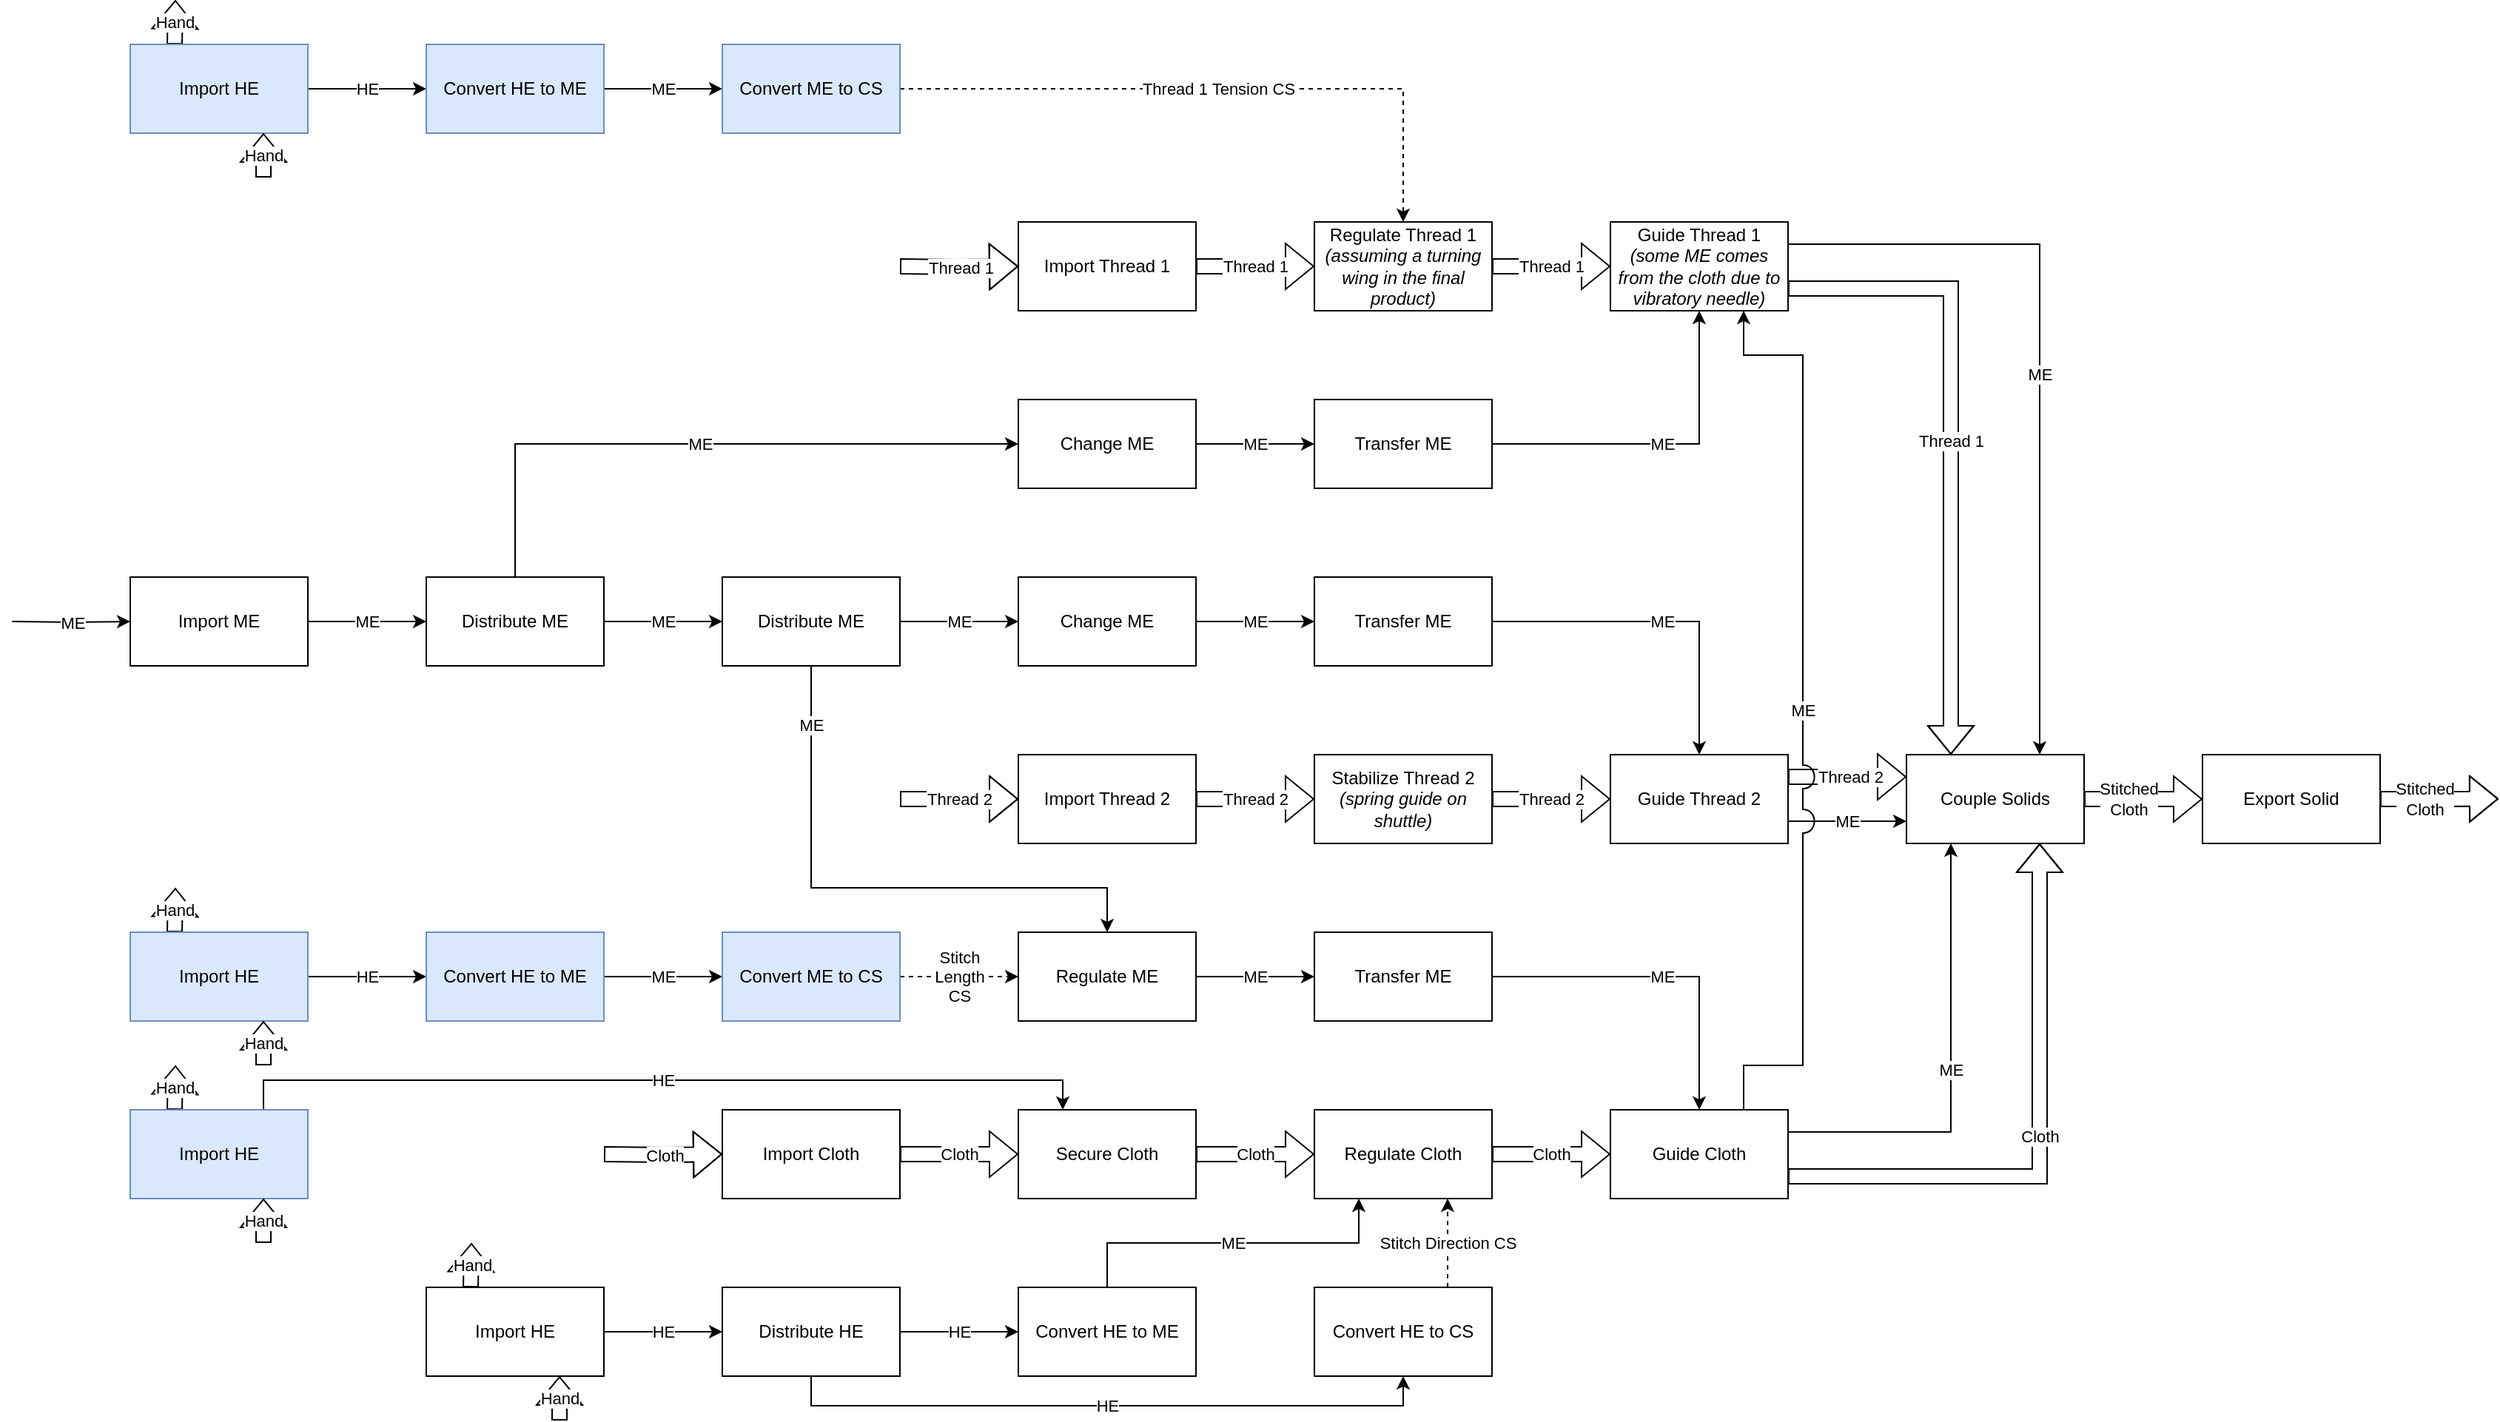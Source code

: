 <mxfile version="20.3.0" type="device"><diagram id="cwnVik55pxJ7IUfIfjsC" name="Page-1"><mxGraphModel dx="1580" dy="1944" grid="1" gridSize="10" guides="1" tooltips="1" connect="1" arrows="1" fold="1" page="1" pageScale="1" pageWidth="1100" pageHeight="850" math="0" shadow="0"><root><mxCell id="0"/><mxCell id="1" parent="0"/><mxCell id="_heg-QlI0kHHMiUhbSec-5" value="ME" style="edgeStyle=orthogonalEdgeStyle;rounded=0;orthogonalLoop=1;jettySize=auto;html=1;exitX=1;exitY=0.5;exitDx=0;exitDy=0;entryX=0;entryY=0.5;entryDx=0;entryDy=0;" parent="1" source="_heg-QlI0kHHMiUhbSec-1" target="_heg-QlI0kHHMiUhbSec-3" edge="1"><mxGeometry relative="1" as="geometry"/></mxCell><mxCell id="_heg-QlI0kHHMiUhbSec-1" value="Import ME" style="rounded=0;whiteSpace=wrap;html=1;" parent="1" vertex="1"><mxGeometry x="120" y="310" width="120" height="60" as="geometry"/></mxCell><mxCell id="_heg-QlI0kHHMiUhbSec-2" value="ME" style="edgeStyle=orthogonalEdgeStyle;rounded=0;orthogonalLoop=1;jettySize=auto;html=1;entryX=0;entryY=0.5;entryDx=0;entryDy=0;" parent="1" target="_heg-QlI0kHHMiUhbSec-1" edge="1"><mxGeometry relative="1" as="geometry"><mxPoint x="40" y="340" as="sourcePoint"/></mxGeometry></mxCell><mxCell id="_heg-QlI0kHHMiUhbSec-6" value="ME" style="edgeStyle=orthogonalEdgeStyle;rounded=0;orthogonalLoop=1;jettySize=auto;html=1;exitX=1;exitY=0.5;exitDx=0;exitDy=0;entryX=0;entryY=0.5;entryDx=0;entryDy=0;" parent="1" source="_heg-QlI0kHHMiUhbSec-3" target="_heg-QlI0kHHMiUhbSec-4" edge="1"><mxGeometry relative="1" as="geometry"/></mxCell><mxCell id="_heg-QlI0kHHMiUhbSec-9" value="ME" style="edgeStyle=orthogonalEdgeStyle;rounded=0;orthogonalLoop=1;jettySize=auto;html=1;exitX=0.5;exitY=0;exitDx=0;exitDy=0;entryX=0;entryY=0.5;entryDx=0;entryDy=0;" parent="1" source="_heg-QlI0kHHMiUhbSec-3" target="_heg-QlI0kHHMiUhbSec-8" edge="1"><mxGeometry relative="1" as="geometry"/></mxCell><mxCell id="_heg-QlI0kHHMiUhbSec-3" value="Distribute ME" style="rounded=0;whiteSpace=wrap;html=1;" parent="1" vertex="1"><mxGeometry x="320" y="310" width="120" height="60" as="geometry"/></mxCell><mxCell id="_heg-QlI0kHHMiUhbSec-34" value="ME" style="edgeStyle=orthogonalEdgeStyle;rounded=0;jumpStyle=arc;orthogonalLoop=1;jettySize=auto;html=1;exitX=0.5;exitY=1;exitDx=0;exitDy=0;entryX=0.5;entryY=0;entryDx=0;entryDy=0;" parent="1" source="_heg-QlI0kHHMiUhbSec-4" target="_heg-QlI0kHHMiUhbSec-23" edge="1"><mxGeometry x="-0.789" relative="1" as="geometry"><Array as="points"><mxPoint x="580" y="520"/><mxPoint x="780" y="520"/></Array><mxPoint as="offset"/></mxGeometry></mxCell><mxCell id="_heg-QlI0kHHMiUhbSec-4" value="Distribute ME" style="rounded=0;whiteSpace=wrap;html=1;" parent="1" vertex="1"><mxGeometry x="520" y="310" width="120" height="60" as="geometry"/></mxCell><mxCell id="_heg-QlI0kHHMiUhbSec-8" value="Change ME" style="rounded=0;whiteSpace=wrap;html=1;" parent="1" vertex="1"><mxGeometry x="720" y="190" width="120" height="60" as="geometry"/></mxCell><mxCell id="_heg-QlI0kHHMiUhbSec-17" value="ME" style="edgeStyle=orthogonalEdgeStyle;rounded=0;orthogonalLoop=1;jettySize=auto;html=1;exitX=1;exitY=0.5;exitDx=0;exitDy=0;entryX=0.5;entryY=1;entryDx=0;entryDy=0;" parent="1" source="_heg-QlI0kHHMiUhbSec-10" target="_heg-QlI0kHHMiUhbSec-11" edge="1"><mxGeometry relative="1" as="geometry"/></mxCell><mxCell id="_heg-QlI0kHHMiUhbSec-10" value="Transfer ME" style="rounded=0;whiteSpace=wrap;html=1;" parent="1" vertex="1"><mxGeometry x="920" y="190" width="120" height="60" as="geometry"/></mxCell><mxCell id="_heg-QlI0kHHMiUhbSec-66" value="Thread 1" style="edgeStyle=orthogonalEdgeStyle;shape=flexArrow;rounded=0;jumpStyle=arc;orthogonalLoop=1;jettySize=auto;html=1;exitX=1;exitY=0.75;exitDx=0;exitDy=0;entryX=0.25;entryY=0;entryDx=0;entryDy=0;" parent="1" source="_heg-QlI0kHHMiUhbSec-11" target="_heg-QlI0kHHMiUhbSec-56" edge="1"><mxGeometry relative="1" as="geometry"/></mxCell><mxCell id="_heg-QlI0kHHMiUhbSec-70" value="ME" style="edgeStyle=orthogonalEdgeStyle;rounded=0;jumpStyle=arc;orthogonalLoop=1;jettySize=auto;html=1;exitX=1;exitY=0.25;exitDx=0;exitDy=0;entryX=0.75;entryY=0;entryDx=0;entryDy=0;" parent="1" source="_heg-QlI0kHHMiUhbSec-11" target="_heg-QlI0kHHMiUhbSec-56" edge="1"><mxGeometry relative="1" as="geometry"/></mxCell><mxCell id="_heg-QlI0kHHMiUhbSec-11" value="Guide Thread 1&lt;br&gt;&lt;i&gt;(some ME comes from the cloth due to vibratory needle)&lt;/i&gt;" style="rounded=0;whiteSpace=wrap;html=1;" parent="1" vertex="1"><mxGeometry x="1120" y="70" width="120" height="60" as="geometry"/></mxCell><mxCell id="_heg-QlI0kHHMiUhbSec-16" value="ME" style="edgeStyle=orthogonalEdgeStyle;rounded=0;orthogonalLoop=1;jettySize=auto;html=1;exitX=1;exitY=0.5;exitDx=0;exitDy=0;entryX=0;entryY=0.5;entryDx=0;entryDy=0;" parent="1" source="_heg-QlI0kHHMiUhbSec-8" target="_heg-QlI0kHHMiUhbSec-10" edge="1"><mxGeometry relative="1" as="geometry"><mxPoint x="840" y="220" as="sourcePoint"/></mxGeometry></mxCell><mxCell id="_heg-QlI0kHHMiUhbSec-88" value="Cloth" style="edgeStyle=orthogonalEdgeStyle;shape=flexArrow;rounded=0;jumpStyle=arc;orthogonalLoop=1;jettySize=auto;html=1;exitX=1;exitY=0.5;exitDx=0;exitDy=0;entryX=0;entryY=0.5;entryDx=0;entryDy=0;" parent="1" source="_heg-QlI0kHHMiUhbSec-14" target="_heg-QlI0kHHMiUhbSec-39" edge="1"><mxGeometry relative="1" as="geometry"/></mxCell><mxCell id="_heg-QlI0kHHMiUhbSec-14" value="Secure Cloth" style="rounded=0;whiteSpace=wrap;html=1;" parent="1" vertex="1"><mxGeometry x="720" y="670" width="120" height="60" as="geometry"/></mxCell><mxCell id="_heg-QlI0kHHMiUhbSec-19" value="Thread 1" style="edgeStyle=orthogonalEdgeStyle;rounded=0;orthogonalLoop=1;jettySize=auto;html=1;entryX=0;entryY=0.5;entryDx=0;entryDy=0;shape=flexArrow;exitX=1;exitY=0.5;exitDx=0;exitDy=0;" parent="1" source="2AVm8iZk1IlvxH5eH0c6-1" target="_heg-QlI0kHHMiUhbSec-11" edge="1"><mxGeometry relative="1" as="geometry"><mxPoint x="1060" y="100" as="sourcePoint"/></mxGeometry></mxCell><mxCell id="2AVm8iZk1IlvxH5eH0c6-2" value="Thread 1" style="edgeStyle=orthogonalEdgeStyle;rounded=0;orthogonalLoop=1;jettySize=auto;html=1;exitX=1;exitY=0.5;exitDx=0;exitDy=0;entryX=0;entryY=0.5;entryDx=0;entryDy=0;shape=flexArrow;" edge="1" parent="1" source="_heg-QlI0kHHMiUhbSec-18" target="2AVm8iZk1IlvxH5eH0c6-1"><mxGeometry relative="1" as="geometry"/></mxCell><mxCell id="_heg-QlI0kHHMiUhbSec-18" value="Import Thread 1" style="rounded=0;whiteSpace=wrap;html=1;" parent="1" vertex="1"><mxGeometry x="720" y="70" width="120" height="60" as="geometry"/></mxCell><mxCell id="_heg-QlI0kHHMiUhbSec-20" value="Thread 1" style="edgeStyle=orthogonalEdgeStyle;shape=flexArrow;rounded=0;orthogonalLoop=1;jettySize=auto;html=1;entryX=0;entryY=0.5;entryDx=0;entryDy=0;" parent="1" target="_heg-QlI0kHHMiUhbSec-18" edge="1"><mxGeometry relative="1" as="geometry"><mxPoint x="640" y="100" as="sourcePoint"/></mxGeometry></mxCell><mxCell id="_heg-QlI0kHHMiUhbSec-32" value="ME" style="edgeStyle=orthogonalEdgeStyle;rounded=0;jumpStyle=arc;orthogonalLoop=1;jettySize=auto;html=1;exitX=1;exitY=0.5;exitDx=0;exitDy=0;entryX=0.5;entryY=0;entryDx=0;entryDy=0;" parent="1" source="_heg-QlI0kHHMiUhbSec-21" target="_heg-QlI0kHHMiUhbSec-24" edge="1"><mxGeometry relative="1" as="geometry"/></mxCell><mxCell id="_heg-QlI0kHHMiUhbSec-21" value="Transfer ME" style="rounded=0;whiteSpace=wrap;html=1;" parent="1" vertex="1"><mxGeometry x="920" y="310" width="120" height="60" as="geometry"/></mxCell><mxCell id="_heg-QlI0kHHMiUhbSec-31" value="ME" style="edgeStyle=orthogonalEdgeStyle;rounded=0;jumpStyle=arc;orthogonalLoop=1;jettySize=auto;html=1;exitX=1;exitY=0.5;exitDx=0;exitDy=0;entryX=0;entryY=0.5;entryDx=0;entryDy=0;" parent="1" source="_heg-QlI0kHHMiUhbSec-22" target="_heg-QlI0kHHMiUhbSec-21" edge="1"><mxGeometry relative="1" as="geometry"/></mxCell><mxCell id="_heg-QlI0kHHMiUhbSec-22" value="Change ME" style="rounded=0;whiteSpace=wrap;html=1;" parent="1" vertex="1"><mxGeometry x="720" y="310" width="120" height="60" as="geometry"/></mxCell><mxCell id="_heg-QlI0kHHMiUhbSec-23" value="Regulate ME" style="rounded=0;whiteSpace=wrap;html=1;" parent="1" vertex="1"><mxGeometry x="720" y="550" width="120" height="60" as="geometry"/></mxCell><mxCell id="_heg-QlI0kHHMiUhbSec-65" value="Thread 2" style="edgeStyle=orthogonalEdgeStyle;shape=flexArrow;rounded=0;jumpStyle=arc;orthogonalLoop=1;jettySize=auto;html=1;exitX=1;exitY=0.25;exitDx=0;exitDy=0;entryX=0;entryY=0.25;entryDx=0;entryDy=0;" parent="1" source="_heg-QlI0kHHMiUhbSec-24" target="_heg-QlI0kHHMiUhbSec-56" edge="1"><mxGeometry x="0.063" relative="1" as="geometry"><mxPoint x="1310" y="410" as="targetPoint"/><Array as="points"/><mxPoint x="-1" as="offset"/></mxGeometry></mxCell><mxCell id="_heg-QlI0kHHMiUhbSec-71" value="ME" style="edgeStyle=orthogonalEdgeStyle;rounded=0;jumpStyle=arc;orthogonalLoop=1;jettySize=auto;html=1;exitX=1;exitY=0.75;exitDx=0;exitDy=0;entryX=0;entryY=0.75;entryDx=0;entryDy=0;" parent="1" source="_heg-QlI0kHHMiUhbSec-24" target="_heg-QlI0kHHMiUhbSec-56" edge="1"><mxGeometry relative="1" as="geometry"><Array as="points"><mxPoint x="1310" y="475"/><mxPoint x="1310" y="475"/></Array></mxGeometry></mxCell><mxCell id="_heg-QlI0kHHMiUhbSec-24" value="Guide Thread 2&lt;br&gt;" style="rounded=0;whiteSpace=wrap;html=1;" parent="1" vertex="1"><mxGeometry x="1120" y="430" width="120" height="60" as="geometry"/></mxCell><mxCell id="_heg-QlI0kHHMiUhbSec-30" value="ME" style="edgeStyle=orthogonalEdgeStyle;rounded=0;jumpStyle=arc;orthogonalLoop=1;jettySize=auto;html=1;exitX=1;exitY=0.5;exitDx=0;exitDy=0;entryX=0;entryY=0.5;entryDx=0;entryDy=0;" parent="1" source="_heg-QlI0kHHMiUhbSec-23" target="_heg-QlI0kHHMiUhbSec-26" edge="1"><mxGeometry relative="1" as="geometry"><mxPoint x="840" y="580" as="sourcePoint"/></mxGeometry></mxCell><mxCell id="_heg-QlI0kHHMiUhbSec-33" value="ME" style="edgeStyle=orthogonalEdgeStyle;rounded=0;jumpStyle=arc;orthogonalLoop=1;jettySize=auto;html=1;exitX=1;exitY=0.5;exitDx=0;exitDy=0;entryX=0.5;entryY=0;entryDx=0;entryDy=0;" parent="1" source="_heg-QlI0kHHMiUhbSec-26" target="_heg-QlI0kHHMiUhbSec-27" edge="1"><mxGeometry relative="1" as="geometry"/></mxCell><mxCell id="_heg-QlI0kHHMiUhbSec-26" value="Transfer ME" style="rounded=0;whiteSpace=wrap;html=1;" parent="1" vertex="1"><mxGeometry x="920" y="550" width="120" height="60" as="geometry"/></mxCell><mxCell id="_heg-QlI0kHHMiUhbSec-63" value="Cloth" style="edgeStyle=orthogonalEdgeStyle;shape=flexArrow;rounded=0;jumpStyle=arc;orthogonalLoop=1;jettySize=auto;html=1;entryX=0.75;entryY=1;entryDx=0;entryDy=0;exitX=1;exitY=0.75;exitDx=0;exitDy=0;" parent="1" source="_heg-QlI0kHHMiUhbSec-27" target="_heg-QlI0kHHMiUhbSec-56" edge="1"><mxGeometry relative="1" as="geometry"><mxPoint x="1410" y="630" as="sourcePoint"/><Array as="points"><mxPoint x="1410" y="715"/></Array></mxGeometry></mxCell><mxCell id="TS8YqKln8suf5tRaBzRM-3" value="ME" style="edgeStyle=orthogonalEdgeStyle;rounded=0;orthogonalLoop=1;jettySize=auto;html=1;exitX=1;exitY=0.25;exitDx=0;exitDy=0;entryX=0.25;entryY=1;entryDx=0;entryDy=0;" parent="1" source="_heg-QlI0kHHMiUhbSec-27" target="_heg-QlI0kHHMiUhbSec-56" edge="1"><mxGeometry relative="1" as="geometry"><mxPoint x="1320" y="685" as="targetPoint"/></mxGeometry></mxCell><mxCell id="DSMmvb1ARclDxEBKqyT7-1" value="ME" style="edgeStyle=orthogonalEdgeStyle;rounded=0;orthogonalLoop=1;jettySize=auto;html=1;exitX=0.75;exitY=0;exitDx=0;exitDy=0;entryX=0.75;entryY=1;entryDx=0;entryDy=0;jumpStyle=arc;jumpSize=16;" parent="1" source="_heg-QlI0kHHMiUhbSec-27" target="_heg-QlI0kHHMiUhbSec-11" edge="1"><mxGeometry relative="1" as="geometry"><Array as="points"><mxPoint x="1210" y="640"/><mxPoint x="1250" y="640"/><mxPoint x="1250" y="160"/><mxPoint x="1210" y="160"/></Array></mxGeometry></mxCell><mxCell id="_heg-QlI0kHHMiUhbSec-27" value="Guide Cloth" style="rounded=0;whiteSpace=wrap;html=1;" parent="1" vertex="1"><mxGeometry x="1120" y="670" width="120" height="60" as="geometry"/></mxCell><mxCell id="_heg-QlI0kHHMiUhbSec-28" value="ME" style="edgeStyle=orthogonalEdgeStyle;rounded=0;orthogonalLoop=1;jettySize=auto;html=1;exitX=1;exitY=0.5;exitDx=0;exitDy=0;entryX=0;entryY=0.5;entryDx=0;entryDy=0;jumpStyle=arc;" parent="1" source="_heg-QlI0kHHMiUhbSec-4" target="_heg-QlI0kHHMiUhbSec-22" edge="1"><mxGeometry relative="1" as="geometry"/></mxCell><mxCell id="_heg-QlI0kHHMiUhbSec-87" value="Cloth" style="edgeStyle=orthogonalEdgeStyle;rounded=0;jumpStyle=arc;orthogonalLoop=1;jettySize=auto;html=1;exitX=1;exitY=0.5;exitDx=0;exitDy=0;entryX=0;entryY=0.5;entryDx=0;entryDy=0;shape=flexArrow;" parent="1" source="_heg-QlI0kHHMiUhbSec-36" target="_heg-QlI0kHHMiUhbSec-14" edge="1"><mxGeometry relative="1" as="geometry"/></mxCell><mxCell id="_heg-QlI0kHHMiUhbSec-36" value="Import Cloth" style="rounded=0;whiteSpace=wrap;html=1;" parent="1" vertex="1"><mxGeometry x="520" y="670" width="120" height="60" as="geometry"/></mxCell><mxCell id="_heg-QlI0kHHMiUhbSec-38" value="Cloth" style="edgeStyle=orthogonalEdgeStyle;shape=flexArrow;rounded=0;jumpStyle=arc;orthogonalLoop=1;jettySize=auto;html=1;entryX=0;entryY=0.5;entryDx=0;entryDy=0;" parent="1" target="_heg-QlI0kHHMiUhbSec-36" edge="1"><mxGeometry relative="1" as="geometry"><mxPoint x="440" y="700" as="sourcePoint"/></mxGeometry></mxCell><mxCell id="_heg-QlI0kHHMiUhbSec-89" value="Cloth" style="edgeStyle=orthogonalEdgeStyle;shape=flexArrow;rounded=0;jumpStyle=arc;orthogonalLoop=1;jettySize=auto;html=1;exitX=1;exitY=0.5;exitDx=0;exitDy=0;entryX=0;entryY=0.5;entryDx=0;entryDy=0;" parent="1" source="_heg-QlI0kHHMiUhbSec-39" target="_heg-QlI0kHHMiUhbSec-27" edge="1"><mxGeometry relative="1" as="geometry"/></mxCell><mxCell id="_heg-QlI0kHHMiUhbSec-39" value="Regulate Cloth" style="rounded=0;whiteSpace=wrap;html=1;" parent="1" vertex="1"><mxGeometry x="920" y="670" width="120" height="60" as="geometry"/></mxCell><mxCell id="_heg-QlI0kHHMiUhbSec-48" value="HE" style="edgeStyle=orthogonalEdgeStyle;rounded=0;jumpStyle=arc;orthogonalLoop=1;jettySize=auto;html=1;exitX=1;exitY=0.5;exitDx=0;exitDy=0;entryX=0;entryY=0.5;entryDx=0;entryDy=0;" parent="1" source="_heg-QlI0kHHMiUhbSec-40" target="_heg-QlI0kHHMiUhbSec-41" edge="1"><mxGeometry relative="1" as="geometry"/></mxCell><mxCell id="_heg-QlI0kHHMiUhbSec-50" value="Hand" style="edgeStyle=orthogonalEdgeStyle;shape=flexArrow;rounded=0;jumpStyle=arc;orthogonalLoop=1;jettySize=auto;html=1;exitX=0.25;exitY=0;exitDx=0;exitDy=0;" parent="1" source="_heg-QlI0kHHMiUhbSec-40" edge="1"><mxGeometry relative="1" as="geometry"><mxPoint x="350.529" y="760" as="targetPoint"/></mxGeometry></mxCell><mxCell id="_heg-QlI0kHHMiUhbSec-40" value="Import HE" style="rounded=0;whiteSpace=wrap;html=1;" parent="1" vertex="1"><mxGeometry x="320" y="790" width="120" height="60" as="geometry"/></mxCell><mxCell id="_heg-QlI0kHHMiUhbSec-44" value="HE" style="edgeStyle=orthogonalEdgeStyle;rounded=0;jumpStyle=arc;orthogonalLoop=1;jettySize=auto;html=1;exitX=1;exitY=0.5;exitDx=0;exitDy=0;entryX=0;entryY=0.5;entryDx=0;entryDy=0;" parent="1" source="_heg-QlI0kHHMiUhbSec-41" target="_heg-QlI0kHHMiUhbSec-42" edge="1"><mxGeometry relative="1" as="geometry"/></mxCell><mxCell id="_heg-QlI0kHHMiUhbSec-45" value="HE" style="edgeStyle=orthogonalEdgeStyle;rounded=0;jumpStyle=arc;orthogonalLoop=1;jettySize=auto;html=1;exitX=0.5;exitY=1;exitDx=0;exitDy=0;entryX=0.5;entryY=1;entryDx=0;entryDy=0;" parent="1" source="_heg-QlI0kHHMiUhbSec-41" target="_heg-QlI0kHHMiUhbSec-43" edge="1"><mxGeometry relative="1" as="geometry"/></mxCell><mxCell id="_heg-QlI0kHHMiUhbSec-41" value="Distribute HE" style="rounded=0;whiteSpace=wrap;html=1;" parent="1" vertex="1"><mxGeometry x="520" y="790" width="120" height="60" as="geometry"/></mxCell><mxCell id="_heg-QlI0kHHMiUhbSec-46" value="ME" style="edgeStyle=orthogonalEdgeStyle;rounded=0;jumpStyle=arc;orthogonalLoop=1;jettySize=auto;html=1;exitX=0.5;exitY=0;exitDx=0;exitDy=0;entryX=0.25;entryY=1;entryDx=0;entryDy=0;" parent="1" source="_heg-QlI0kHHMiUhbSec-42" target="_heg-QlI0kHHMiUhbSec-39" edge="1"><mxGeometry relative="1" as="geometry"/></mxCell><mxCell id="_heg-QlI0kHHMiUhbSec-42" value="Convert HE to ME" style="rounded=0;whiteSpace=wrap;html=1;" parent="1" vertex="1"><mxGeometry x="720" y="790" width="120" height="60" as="geometry"/></mxCell><mxCell id="_heg-QlI0kHHMiUhbSec-47" value="Stitch Direction CS" style="edgeStyle=orthogonalEdgeStyle;rounded=0;jumpStyle=arc;orthogonalLoop=1;jettySize=auto;html=1;exitX=0.75;exitY=0;exitDx=0;exitDy=0;entryX=0.75;entryY=1;entryDx=0;entryDy=0;dashed=1;" parent="1" source="_heg-QlI0kHHMiUhbSec-43" target="_heg-QlI0kHHMiUhbSec-39" edge="1"><mxGeometry relative="1" as="geometry"/></mxCell><mxCell id="_heg-QlI0kHHMiUhbSec-43" value="Convert HE to CS" style="rounded=0;whiteSpace=wrap;html=1;" parent="1" vertex="1"><mxGeometry x="920" y="790" width="120" height="60" as="geometry"/></mxCell><mxCell id="_heg-QlI0kHHMiUhbSec-49" value="Hand" style="edgeStyle=orthogonalEdgeStyle;rounded=0;jumpStyle=arc;orthogonalLoop=1;jettySize=auto;html=1;entryX=0.75;entryY=1;entryDx=0;entryDy=0;shape=flexArrow;" parent="1" target="_heg-QlI0kHHMiUhbSec-40" edge="1"><mxGeometry relative="1" as="geometry"><mxPoint x="410" y="880" as="sourcePoint"/></mxGeometry></mxCell><mxCell id="_heg-QlI0kHHMiUhbSec-69" value="Stitched&lt;br&gt;Cloth" style="edgeStyle=orthogonalEdgeStyle;shape=flexArrow;rounded=0;jumpStyle=arc;orthogonalLoop=1;jettySize=auto;html=1;exitX=1;exitY=0.5;exitDx=0;exitDy=0;entryX=0;entryY=0.5;entryDx=0;entryDy=0;" parent="1" source="_heg-QlI0kHHMiUhbSec-56" target="_heg-QlI0kHHMiUhbSec-67" edge="1"><mxGeometry x="-0.25" relative="1" as="geometry"><mxPoint as="offset"/></mxGeometry></mxCell><mxCell id="_heg-QlI0kHHMiUhbSec-56" value="Couple Solids" style="rounded=0;whiteSpace=wrap;html=1;" parent="1" vertex="1"><mxGeometry x="1320" y="430" width="120" height="60" as="geometry"/></mxCell><mxCell id="_heg-QlI0kHHMiUhbSec-59" value="Thread 2" style="edgeStyle=orthogonalEdgeStyle;shape=flexArrow;rounded=0;jumpStyle=arc;orthogonalLoop=1;jettySize=auto;html=1;entryX=0;entryY=0.5;entryDx=0;entryDy=0;exitX=1;exitY=0.5;exitDx=0;exitDy=0;" parent="1" source="_heg-QlI0kHHMiUhbSec-61" target="_heg-QlI0kHHMiUhbSec-24" edge="1"><mxGeometry relative="1" as="geometry"><mxPoint x="1180" y="390" as="sourcePoint"/></mxGeometry></mxCell><mxCell id="_heg-QlI0kHHMiUhbSec-62" value="Thread 2" style="edgeStyle=orthogonalEdgeStyle;shape=flexArrow;rounded=0;jumpStyle=arc;orthogonalLoop=1;jettySize=auto;html=1;exitX=1;exitY=0.5;exitDx=0;exitDy=0;entryX=0;entryY=0.5;entryDx=0;entryDy=0;" parent="1" source="_heg-QlI0kHHMiUhbSec-58" target="_heg-QlI0kHHMiUhbSec-61" edge="1"><mxGeometry relative="1" as="geometry"/></mxCell><mxCell id="_heg-QlI0kHHMiUhbSec-58" value="Import Thread 2" style="rounded=0;whiteSpace=wrap;html=1;" parent="1" vertex="1"><mxGeometry x="720" y="430" width="120" height="60" as="geometry"/></mxCell><mxCell id="_heg-QlI0kHHMiUhbSec-60" value="Thread 2" style="edgeStyle=orthogonalEdgeStyle;shape=flexArrow;rounded=0;jumpStyle=arc;orthogonalLoop=1;jettySize=auto;html=1;entryX=0;entryY=0.5;entryDx=0;entryDy=0;" parent="1" target="_heg-QlI0kHHMiUhbSec-58" edge="1"><mxGeometry relative="1" as="geometry"><mxPoint x="640" y="460" as="sourcePoint"/><Array as="points"><mxPoint x="680" y="460"/></Array></mxGeometry></mxCell><mxCell id="_heg-QlI0kHHMiUhbSec-61" value="Stabilize Thread 2&lt;br&gt;&lt;i&gt;(spring guide on shuttle)&lt;/i&gt;" style="rounded=0;whiteSpace=wrap;html=1;" parent="1" vertex="1"><mxGeometry x="920" y="430" width="120" height="60" as="geometry"/></mxCell><mxCell id="_heg-QlI0kHHMiUhbSec-68" value="Stitched&lt;br&gt;Cloth" style="edgeStyle=orthogonalEdgeStyle;shape=flexArrow;rounded=0;jumpStyle=arc;orthogonalLoop=1;jettySize=auto;html=1;exitX=1;exitY=0.5;exitDx=0;exitDy=0;" parent="1" source="_heg-QlI0kHHMiUhbSec-67" edge="1"><mxGeometry x="-0.252" relative="1" as="geometry"><mxPoint x="1720.0" y="459.824" as="targetPoint"/><mxPoint as="offset"/></mxGeometry></mxCell><mxCell id="_heg-QlI0kHHMiUhbSec-67" value="Export Solid" style="rounded=0;whiteSpace=wrap;html=1;" parent="1" vertex="1"><mxGeometry x="1520" y="430" width="120" height="60" as="geometry"/></mxCell><mxCell id="_heg-QlI0kHHMiUhbSec-73" value="Hand" style="edgeStyle=orthogonalEdgeStyle;shape=flexArrow;rounded=0;jumpStyle=arc;orthogonalLoop=1;jettySize=auto;html=1;exitX=0.25;exitY=0;exitDx=0;exitDy=0;" parent="1" source="_heg-QlI0kHHMiUhbSec-74" edge="1"><mxGeometry relative="1" as="geometry"><mxPoint x="150.529" y="520" as="targetPoint"/></mxGeometry></mxCell><mxCell id="_heg-QlI0kHHMiUhbSec-78" value="HE" style="edgeStyle=orthogonalEdgeStyle;rounded=0;jumpStyle=arc;orthogonalLoop=1;jettySize=auto;html=1;exitX=1;exitY=0.5;exitDx=0;exitDy=0;entryX=0;entryY=0.5;entryDx=0;entryDy=0;" parent="1" source="_heg-QlI0kHHMiUhbSec-74" target="_heg-QlI0kHHMiUhbSec-76" edge="1"><mxGeometry relative="1" as="geometry"/></mxCell><mxCell id="_heg-QlI0kHHMiUhbSec-74" value="Import HE" style="rounded=0;whiteSpace=wrap;html=1;fillColor=#dae8fc;strokeColor=#6c8ebf;" parent="1" vertex="1"><mxGeometry x="120" y="550" width="120" height="60" as="geometry"/></mxCell><mxCell id="_heg-QlI0kHHMiUhbSec-75" value="Hand" style="edgeStyle=orthogonalEdgeStyle;rounded=0;jumpStyle=arc;orthogonalLoop=1;jettySize=auto;html=1;entryX=0.75;entryY=1;entryDx=0;entryDy=0;shape=flexArrow;" parent="1" target="_heg-QlI0kHHMiUhbSec-74" edge="1"><mxGeometry relative="1" as="geometry"><mxPoint x="210" y="640" as="sourcePoint"/></mxGeometry></mxCell><mxCell id="_heg-QlI0kHHMiUhbSec-79" value="ME" style="edgeStyle=orthogonalEdgeStyle;rounded=0;jumpStyle=arc;orthogonalLoop=1;jettySize=auto;html=1;exitX=1;exitY=0.5;exitDx=0;exitDy=0;entryX=0;entryY=0.5;entryDx=0;entryDy=0;" parent="1" source="_heg-QlI0kHHMiUhbSec-76" target="_heg-QlI0kHHMiUhbSec-77" edge="1"><mxGeometry relative="1" as="geometry"/></mxCell><mxCell id="_heg-QlI0kHHMiUhbSec-76" value="Convert HE to ME" style="rounded=0;whiteSpace=wrap;html=1;fillColor=#dae8fc;strokeColor=#6c8ebf;" parent="1" vertex="1"><mxGeometry x="320" y="550" width="120" height="60" as="geometry"/></mxCell><mxCell id="_heg-QlI0kHHMiUhbSec-80" value="Stitch&lt;br&gt;Length&lt;br&gt;CS" style="edgeStyle=orthogonalEdgeStyle;rounded=0;jumpStyle=arc;orthogonalLoop=1;jettySize=auto;html=1;exitX=1;exitY=0.5;exitDx=0;exitDy=0;entryX=0;entryY=0.5;entryDx=0;entryDy=0;dashed=1;" parent="1" source="_heg-QlI0kHHMiUhbSec-77" target="_heg-QlI0kHHMiUhbSec-23" edge="1"><mxGeometry relative="1" as="geometry"/></mxCell><mxCell id="_heg-QlI0kHHMiUhbSec-77" value="Convert ME to CS" style="rounded=0;whiteSpace=wrap;html=1;fillColor=#dae8fc;strokeColor=#6c8ebf;" parent="1" vertex="1"><mxGeometry x="520" y="550" width="120" height="60" as="geometry"/></mxCell><mxCell id="_heg-QlI0kHHMiUhbSec-83" value="Hand" style="edgeStyle=orthogonalEdgeStyle;shape=flexArrow;rounded=0;jumpStyle=arc;orthogonalLoop=1;jettySize=auto;html=1;exitX=0.25;exitY=0;exitDx=0;exitDy=0;" parent="1" source="_heg-QlI0kHHMiUhbSec-84" edge="1"><mxGeometry relative="1" as="geometry"><mxPoint x="150.529" y="640.0" as="targetPoint"/></mxGeometry></mxCell><mxCell id="_heg-QlI0kHHMiUhbSec-86" value="HE" style="edgeStyle=orthogonalEdgeStyle;rounded=0;jumpStyle=arc;orthogonalLoop=1;jettySize=auto;html=1;exitX=0.75;exitY=0;exitDx=0;exitDy=0;entryX=0.25;entryY=0;entryDx=0;entryDy=0;" parent="1" source="_heg-QlI0kHHMiUhbSec-84" target="_heg-QlI0kHHMiUhbSec-14" edge="1"><mxGeometry relative="1" as="geometry"/></mxCell><mxCell id="_heg-QlI0kHHMiUhbSec-84" value="Import HE" style="rounded=0;whiteSpace=wrap;html=1;fillColor=#dae8fc;strokeColor=#6c8ebf;" parent="1" vertex="1"><mxGeometry x="120" y="670" width="120" height="60" as="geometry"/></mxCell><mxCell id="_heg-QlI0kHHMiUhbSec-85" value="Hand" style="edgeStyle=orthogonalEdgeStyle;rounded=0;jumpStyle=arc;orthogonalLoop=1;jettySize=auto;html=1;entryX=0.75;entryY=1;entryDx=0;entryDy=0;shape=flexArrow;" parent="1" target="_heg-QlI0kHHMiUhbSec-84" edge="1"><mxGeometry relative="1" as="geometry"><mxPoint x="210" y="760.0" as="sourcePoint"/></mxGeometry></mxCell><mxCell id="2AVm8iZk1IlvxH5eH0c6-1" value="Regulate Thread 1&lt;br&gt;&lt;i&gt;(assuming a turning wing in the final product)&lt;/i&gt;" style="rounded=0;whiteSpace=wrap;html=1;" vertex="1" parent="1"><mxGeometry x="920" y="70" width="120" height="60" as="geometry"/></mxCell><mxCell id="2AVm8iZk1IlvxH5eH0c6-3" value="Hand" style="edgeStyle=orthogonalEdgeStyle;shape=flexArrow;rounded=0;jumpStyle=arc;orthogonalLoop=1;jettySize=auto;html=1;exitX=0.25;exitY=0;exitDx=0;exitDy=0;" edge="1" parent="1" source="2AVm8iZk1IlvxH5eH0c6-5"><mxGeometry relative="1" as="geometry"><mxPoint x="150.529" y="-80" as="targetPoint"/></mxGeometry></mxCell><mxCell id="2AVm8iZk1IlvxH5eH0c6-4" value="HE" style="edgeStyle=orthogonalEdgeStyle;rounded=0;jumpStyle=arc;orthogonalLoop=1;jettySize=auto;html=1;exitX=1;exitY=0.5;exitDx=0;exitDy=0;entryX=0;entryY=0.5;entryDx=0;entryDy=0;" edge="1" parent="1" source="2AVm8iZk1IlvxH5eH0c6-5" target="2AVm8iZk1IlvxH5eH0c6-8"><mxGeometry relative="1" as="geometry"/></mxCell><mxCell id="2AVm8iZk1IlvxH5eH0c6-5" value="Import HE" style="rounded=0;whiteSpace=wrap;html=1;fillColor=#dae8fc;strokeColor=#6c8ebf;" vertex="1" parent="1"><mxGeometry x="120" y="-50" width="120" height="60" as="geometry"/></mxCell><mxCell id="2AVm8iZk1IlvxH5eH0c6-6" value="Hand" style="edgeStyle=orthogonalEdgeStyle;rounded=0;jumpStyle=arc;orthogonalLoop=1;jettySize=auto;html=1;entryX=0.75;entryY=1;entryDx=0;entryDy=0;shape=flexArrow;" edge="1" parent="1" target="2AVm8iZk1IlvxH5eH0c6-5"><mxGeometry relative="1" as="geometry"><mxPoint x="210" y="40" as="sourcePoint"/></mxGeometry></mxCell><mxCell id="2AVm8iZk1IlvxH5eH0c6-7" value="ME" style="edgeStyle=orthogonalEdgeStyle;rounded=0;jumpStyle=arc;orthogonalLoop=1;jettySize=auto;html=1;exitX=1;exitY=0.5;exitDx=0;exitDy=0;entryX=0;entryY=0.5;entryDx=0;entryDy=0;" edge="1" parent="1" source="2AVm8iZk1IlvxH5eH0c6-8" target="2AVm8iZk1IlvxH5eH0c6-9"><mxGeometry relative="1" as="geometry"/></mxCell><mxCell id="2AVm8iZk1IlvxH5eH0c6-8" value="Convert HE to ME" style="rounded=0;whiteSpace=wrap;html=1;fillColor=#dae8fc;strokeColor=#6c8ebf;" vertex="1" parent="1"><mxGeometry x="320" y="-50" width="120" height="60" as="geometry"/></mxCell><mxCell id="2AVm8iZk1IlvxH5eH0c6-10" value="Thread 1 Tension CS" style="edgeStyle=orthogonalEdgeStyle;rounded=0;orthogonalLoop=1;jettySize=auto;html=1;exitX=1;exitY=0.5;exitDx=0;exitDy=0;entryX=0.5;entryY=0;entryDx=0;entryDy=0;dashed=1;" edge="1" parent="1" source="2AVm8iZk1IlvxH5eH0c6-9" target="2AVm8iZk1IlvxH5eH0c6-1"><mxGeometry relative="1" as="geometry"/></mxCell><mxCell id="2AVm8iZk1IlvxH5eH0c6-9" value="Convert ME to CS" style="rounded=0;whiteSpace=wrap;html=1;fillColor=#dae8fc;strokeColor=#6c8ebf;" vertex="1" parent="1"><mxGeometry x="520" y="-50" width="120" height="60" as="geometry"/></mxCell></root></mxGraphModel></diagram></mxfile>